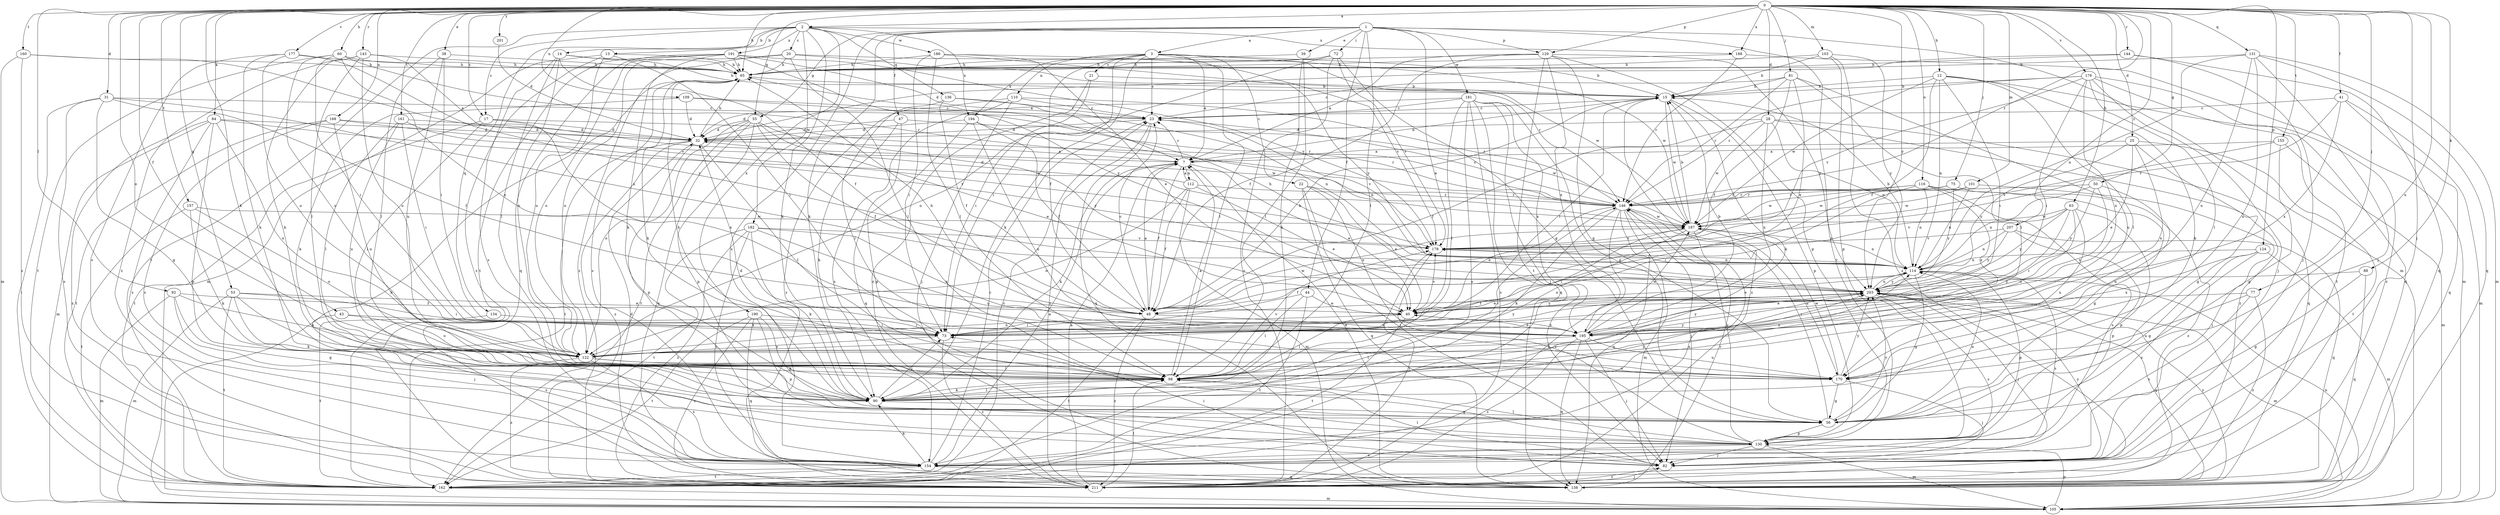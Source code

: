 strict digraph  {
0;
1;
2;
3;
7;
12;
13;
14;
15;
17;
20;
21;
22;
23;
25;
28;
31;
32;
38;
39;
40;
41;
43;
44;
47;
48;
50;
53;
55;
56;
60;
63;
65;
72;
73;
75;
77;
81;
82;
84;
88;
90;
92;
98;
101;
103;
105;
109;
110;
112;
114;
116;
122;
124;
129;
130;
131;
134;
136;
138;
143;
144;
146;
154;
155;
157;
160;
161;
162;
168;
170;
176;
177;
178;
181;
182;
186;
187;
188;
190;
191;
194;
195;
201;
203;
207;
211;
0 -> 2  [label=a];
0 -> 12  [label=b];
0 -> 17  [label=c];
0 -> 25  [label=d];
0 -> 28  [label=d];
0 -> 31  [label=d];
0 -> 38  [label=e];
0 -> 41  [label=f];
0 -> 43  [label=f];
0 -> 50  [label=g];
0 -> 53  [label=g];
0 -> 55  [label=g];
0 -> 60  [label=h];
0 -> 63  [label=h];
0 -> 65  [label=h];
0 -> 75  [label=j];
0 -> 77  [label=j];
0 -> 81  [label=j];
0 -> 82  [label=j];
0 -> 84  [label=k];
0 -> 88  [label=k];
0 -> 90  [label=k];
0 -> 92  [label=l];
0 -> 101  [label=m];
0 -> 103  [label=m];
0 -> 109  [label=n];
0 -> 116  [label=o];
0 -> 122  [label=o];
0 -> 124  [label=p];
0 -> 129  [label=p];
0 -> 131  [label=q];
0 -> 143  [label=r];
0 -> 144  [label=r];
0 -> 146  [label=r];
0 -> 155  [label=t];
0 -> 157  [label=t];
0 -> 160  [label=t];
0 -> 161  [label=t];
0 -> 168  [label=u];
0 -> 170  [label=u];
0 -> 176  [label=v];
0 -> 177  [label=v];
0 -> 188  [label=x];
0 -> 201  [label=y];
0 -> 203  [label=y];
0 -> 207  [label=z];
1 -> 3  [label=a];
1 -> 39  [label=e];
1 -> 40  [label=e];
1 -> 44  [label=f];
1 -> 47  [label=f];
1 -> 55  [label=g];
1 -> 72  [label=i];
1 -> 90  [label=k];
1 -> 98  [label=l];
1 -> 105  [label=m];
1 -> 129  [label=p];
1 -> 130  [label=p];
1 -> 154  [label=s];
1 -> 181  [label=w];
2 -> 13  [label=b];
2 -> 14  [label=b];
2 -> 17  [label=c];
2 -> 20  [label=c];
2 -> 90  [label=k];
2 -> 134  [label=q];
2 -> 136  [label=q];
2 -> 162  [label=t];
2 -> 182  [label=w];
2 -> 186  [label=w];
2 -> 188  [label=x];
2 -> 190  [label=x];
2 -> 191  [label=x];
2 -> 194  [label=x];
3 -> 7  [label=a];
3 -> 15  [label=b];
3 -> 21  [label=c];
3 -> 22  [label=c];
3 -> 23  [label=c];
3 -> 48  [label=f];
3 -> 73  [label=i];
3 -> 90  [label=k];
3 -> 98  [label=l];
3 -> 110  [label=n];
3 -> 187  [label=w];
3 -> 194  [label=x];
7 -> 15  [label=b];
7 -> 23  [label=c];
7 -> 40  [label=e];
7 -> 48  [label=f];
7 -> 90  [label=k];
7 -> 112  [label=n];
12 -> 15  [label=b];
12 -> 48  [label=f];
12 -> 73  [label=i];
12 -> 90  [label=k];
12 -> 98  [label=l];
12 -> 114  [label=n];
12 -> 138  [label=q];
12 -> 187  [label=w];
13 -> 65  [label=h];
13 -> 73  [label=i];
13 -> 105  [label=m];
13 -> 122  [label=o];
13 -> 211  [label=z];
14 -> 15  [label=b];
14 -> 48  [label=f];
14 -> 65  [label=h];
14 -> 98  [label=l];
14 -> 122  [label=o];
14 -> 154  [label=s];
15 -> 23  [label=c];
15 -> 73  [label=i];
15 -> 90  [label=k];
15 -> 130  [label=p];
15 -> 187  [label=w];
15 -> 211  [label=z];
17 -> 32  [label=d];
17 -> 98  [label=l];
17 -> 146  [label=r];
17 -> 162  [label=t];
17 -> 195  [label=x];
20 -> 65  [label=h];
20 -> 98  [label=l];
20 -> 122  [label=o];
20 -> 146  [label=r];
20 -> 187  [label=w];
20 -> 211  [label=z];
21 -> 15  [label=b];
21 -> 73  [label=i];
21 -> 211  [label=z];
22 -> 40  [label=e];
22 -> 82  [label=j];
22 -> 138  [label=q];
22 -> 146  [label=r];
22 -> 195  [label=x];
23 -> 32  [label=d];
23 -> 138  [label=q];
23 -> 178  [label=v];
23 -> 211  [label=z];
25 -> 7  [label=a];
25 -> 40  [label=e];
25 -> 56  [label=g];
25 -> 162  [label=t];
25 -> 195  [label=x];
25 -> 203  [label=y];
28 -> 32  [label=d];
28 -> 48  [label=f];
28 -> 114  [label=n];
28 -> 138  [label=q];
28 -> 187  [label=w];
28 -> 195  [label=x];
28 -> 211  [label=z];
31 -> 23  [label=c];
31 -> 48  [label=f];
31 -> 56  [label=g];
31 -> 114  [label=n];
31 -> 154  [label=s];
31 -> 162  [label=t];
32 -> 7  [label=a];
32 -> 65  [label=h];
32 -> 98  [label=l];
32 -> 130  [label=p];
32 -> 162  [label=t];
32 -> 211  [label=z];
38 -> 65  [label=h];
38 -> 73  [label=i];
38 -> 98  [label=l];
38 -> 170  [label=u];
39 -> 65  [label=h];
39 -> 90  [label=k];
39 -> 98  [label=l];
40 -> 73  [label=i];
40 -> 98  [label=l];
40 -> 162  [label=t];
40 -> 178  [label=v];
40 -> 195  [label=x];
40 -> 203  [label=y];
41 -> 23  [label=c];
41 -> 105  [label=m];
41 -> 138  [label=q];
41 -> 178  [label=v];
41 -> 195  [label=x];
43 -> 122  [label=o];
43 -> 154  [label=s];
43 -> 195  [label=x];
44 -> 40  [label=e];
44 -> 98  [label=l];
44 -> 122  [label=o];
44 -> 162  [label=t];
47 -> 32  [label=d];
47 -> 90  [label=k];
47 -> 138  [label=q];
47 -> 187  [label=w];
48 -> 7  [label=a];
48 -> 15  [label=b];
48 -> 23  [label=c];
48 -> 162  [label=t];
48 -> 187  [label=w];
48 -> 195  [label=x];
48 -> 211  [label=z];
50 -> 114  [label=n];
50 -> 146  [label=r];
50 -> 170  [label=u];
50 -> 195  [label=x];
50 -> 203  [label=y];
53 -> 40  [label=e];
53 -> 73  [label=i];
53 -> 90  [label=k];
53 -> 98  [label=l];
53 -> 105  [label=m];
53 -> 162  [label=t];
55 -> 32  [label=d];
55 -> 40  [label=e];
55 -> 48  [label=f];
55 -> 122  [label=o];
55 -> 130  [label=p];
55 -> 138  [label=q];
55 -> 162  [label=t];
55 -> 203  [label=y];
56 -> 114  [label=n];
56 -> 130  [label=p];
56 -> 146  [label=r];
56 -> 203  [label=y];
60 -> 65  [label=h];
60 -> 73  [label=i];
60 -> 122  [label=o];
60 -> 146  [label=r];
60 -> 162  [label=t];
60 -> 195  [label=x];
63 -> 73  [label=i];
63 -> 122  [label=o];
63 -> 130  [label=p];
63 -> 170  [label=u];
63 -> 178  [label=v];
63 -> 187  [label=w];
63 -> 203  [label=y];
65 -> 15  [label=b];
65 -> 90  [label=k];
65 -> 154  [label=s];
72 -> 56  [label=g];
72 -> 65  [label=h];
72 -> 122  [label=o];
72 -> 178  [label=v];
72 -> 211  [label=z];
73 -> 122  [label=o];
73 -> 203  [label=y];
73 -> 211  [label=z];
75 -> 56  [label=g];
75 -> 146  [label=r];
75 -> 187  [label=w];
75 -> 203  [label=y];
77 -> 40  [label=e];
77 -> 154  [label=s];
77 -> 170  [label=u];
77 -> 211  [label=z];
81 -> 15  [label=b];
81 -> 23  [label=c];
81 -> 40  [label=e];
81 -> 48  [label=f];
81 -> 98  [label=l];
81 -> 146  [label=r];
81 -> 170  [label=u];
82 -> 73  [label=i];
82 -> 98  [label=l];
82 -> 203  [label=y];
82 -> 211  [label=z];
84 -> 32  [label=d];
84 -> 105  [label=m];
84 -> 122  [label=o];
84 -> 130  [label=p];
84 -> 154  [label=s];
84 -> 187  [label=w];
84 -> 211  [label=z];
88 -> 56  [label=g];
88 -> 138  [label=q];
88 -> 203  [label=y];
90 -> 32  [label=d];
90 -> 56  [label=g];
90 -> 73  [label=i];
90 -> 98  [label=l];
90 -> 146  [label=r];
90 -> 203  [label=y];
92 -> 48  [label=f];
92 -> 56  [label=g];
92 -> 82  [label=j];
92 -> 105  [label=m];
92 -> 122  [label=o];
98 -> 7  [label=a];
98 -> 65  [label=h];
98 -> 90  [label=k];
98 -> 114  [label=n];
98 -> 178  [label=v];
101 -> 82  [label=j];
101 -> 114  [label=n];
101 -> 146  [label=r];
101 -> 187  [label=w];
103 -> 15  [label=b];
103 -> 65  [label=h];
103 -> 130  [label=p];
103 -> 203  [label=y];
103 -> 211  [label=z];
105 -> 65  [label=h];
105 -> 114  [label=n];
105 -> 130  [label=p];
109 -> 23  [label=c];
109 -> 32  [label=d];
109 -> 90  [label=k];
109 -> 146  [label=r];
110 -> 23  [label=c];
110 -> 82  [label=j];
110 -> 146  [label=r];
110 -> 154  [label=s];
110 -> 211  [label=z];
112 -> 7  [label=a];
112 -> 32  [label=d];
112 -> 40  [label=e];
112 -> 48  [label=f];
112 -> 105  [label=m];
112 -> 122  [label=o];
112 -> 146  [label=r];
114 -> 15  [label=b];
114 -> 40  [label=e];
114 -> 48  [label=f];
114 -> 56  [label=g];
114 -> 130  [label=p];
114 -> 154  [label=s];
114 -> 178  [label=v];
114 -> 203  [label=y];
116 -> 73  [label=i];
116 -> 114  [label=n];
116 -> 146  [label=r];
116 -> 154  [label=s];
116 -> 187  [label=w];
116 -> 195  [label=x];
116 -> 211  [label=z];
122 -> 98  [label=l];
122 -> 154  [label=s];
122 -> 170  [label=u];
122 -> 203  [label=y];
122 -> 211  [label=z];
124 -> 56  [label=g];
124 -> 105  [label=m];
124 -> 114  [label=n];
124 -> 154  [label=s];
124 -> 195  [label=x];
129 -> 7  [label=a];
129 -> 48  [label=f];
129 -> 56  [label=g];
129 -> 65  [label=h];
129 -> 130  [label=p];
129 -> 162  [label=t];
129 -> 195  [label=x];
129 -> 203  [label=y];
130 -> 82  [label=j];
130 -> 98  [label=l];
130 -> 105  [label=m];
130 -> 146  [label=r];
130 -> 154  [label=s];
130 -> 178  [label=v];
131 -> 65  [label=h];
131 -> 82  [label=j];
131 -> 105  [label=m];
131 -> 114  [label=n];
131 -> 122  [label=o];
131 -> 138  [label=q];
131 -> 170  [label=u];
134 -> 73  [label=i];
134 -> 162  [label=t];
136 -> 23  [label=c];
136 -> 48  [label=f];
136 -> 98  [label=l];
136 -> 114  [label=n];
138 -> 7  [label=a];
138 -> 32  [label=d];
138 -> 146  [label=r];
138 -> 203  [label=y];
143 -> 7  [label=a];
143 -> 65  [label=h];
143 -> 90  [label=k];
143 -> 98  [label=l];
143 -> 122  [label=o];
143 -> 211  [label=z];
144 -> 32  [label=d];
144 -> 65  [label=h];
144 -> 82  [label=j];
144 -> 138  [label=q];
146 -> 23  [label=c];
146 -> 40  [label=e];
146 -> 82  [label=j];
146 -> 90  [label=k];
146 -> 105  [label=m];
146 -> 138  [label=q];
146 -> 162  [label=t];
146 -> 187  [label=w];
154 -> 7  [label=a];
154 -> 23  [label=c];
154 -> 90  [label=k];
154 -> 138  [label=q];
154 -> 162  [label=t];
155 -> 7  [label=a];
155 -> 56  [label=g];
155 -> 105  [label=m];
155 -> 178  [label=v];
157 -> 90  [label=k];
157 -> 122  [label=o];
157 -> 162  [label=t];
157 -> 187  [label=w];
160 -> 65  [label=h];
160 -> 105  [label=m];
160 -> 178  [label=v];
160 -> 211  [label=z];
161 -> 32  [label=d];
161 -> 73  [label=i];
161 -> 98  [label=l];
161 -> 170  [label=u];
161 -> 178  [label=v];
162 -> 23  [label=c];
162 -> 105  [label=m];
168 -> 32  [label=d];
168 -> 154  [label=s];
168 -> 162  [label=t];
168 -> 170  [label=u];
168 -> 187  [label=w];
170 -> 56  [label=g];
170 -> 82  [label=j];
170 -> 187  [label=w];
170 -> 203  [label=y];
176 -> 15  [label=b];
176 -> 73  [label=i];
176 -> 82  [label=j];
176 -> 98  [label=l];
176 -> 146  [label=r];
176 -> 162  [label=t];
176 -> 178  [label=v];
176 -> 195  [label=x];
176 -> 211  [label=z];
177 -> 65  [label=h];
177 -> 90  [label=k];
177 -> 122  [label=o];
177 -> 154  [label=s];
177 -> 203  [label=y];
178 -> 114  [label=n];
178 -> 211  [label=z];
181 -> 23  [label=c];
181 -> 32  [label=d];
181 -> 56  [label=g];
181 -> 82  [label=j];
181 -> 98  [label=l];
181 -> 138  [label=q];
181 -> 154  [label=s];
181 -> 195  [label=x];
181 -> 211  [label=z];
182 -> 90  [label=k];
182 -> 154  [label=s];
182 -> 162  [label=t];
182 -> 170  [label=u];
182 -> 178  [label=v];
182 -> 195  [label=x];
182 -> 211  [label=z];
186 -> 40  [label=e];
186 -> 65  [label=h];
186 -> 73  [label=i];
186 -> 98  [label=l];
186 -> 178  [label=v];
186 -> 203  [label=y];
187 -> 15  [label=b];
187 -> 73  [label=i];
187 -> 114  [label=n];
187 -> 122  [label=o];
187 -> 154  [label=s];
187 -> 170  [label=u];
187 -> 178  [label=v];
188 -> 65  [label=h];
188 -> 105  [label=m];
188 -> 146  [label=r];
190 -> 56  [label=g];
190 -> 73  [label=i];
190 -> 130  [label=p];
190 -> 138  [label=q];
190 -> 162  [label=t];
190 -> 211  [label=z];
191 -> 7  [label=a];
191 -> 65  [label=h];
191 -> 90  [label=k];
191 -> 122  [label=o];
191 -> 138  [label=q];
191 -> 162  [label=t];
191 -> 178  [label=v];
191 -> 203  [label=y];
194 -> 32  [label=d];
194 -> 48  [label=f];
194 -> 114  [label=n];
194 -> 130  [label=p];
194 -> 170  [label=u];
195 -> 15  [label=b];
195 -> 40  [label=e];
195 -> 65  [label=h];
195 -> 82  [label=j];
195 -> 98  [label=l];
195 -> 138  [label=q];
195 -> 170  [label=u];
195 -> 187  [label=w];
195 -> 203  [label=y];
195 -> 211  [label=z];
201 -> 32  [label=d];
203 -> 40  [label=e];
203 -> 48  [label=f];
203 -> 65  [label=h];
203 -> 82  [label=j];
203 -> 105  [label=m];
203 -> 114  [label=n];
203 -> 138  [label=q];
203 -> 154  [label=s];
207 -> 114  [label=n];
207 -> 130  [label=p];
207 -> 138  [label=q];
207 -> 178  [label=v];
207 -> 203  [label=y];
211 -> 7  [label=a];
211 -> 82  [label=j];
211 -> 98  [label=l];
}
